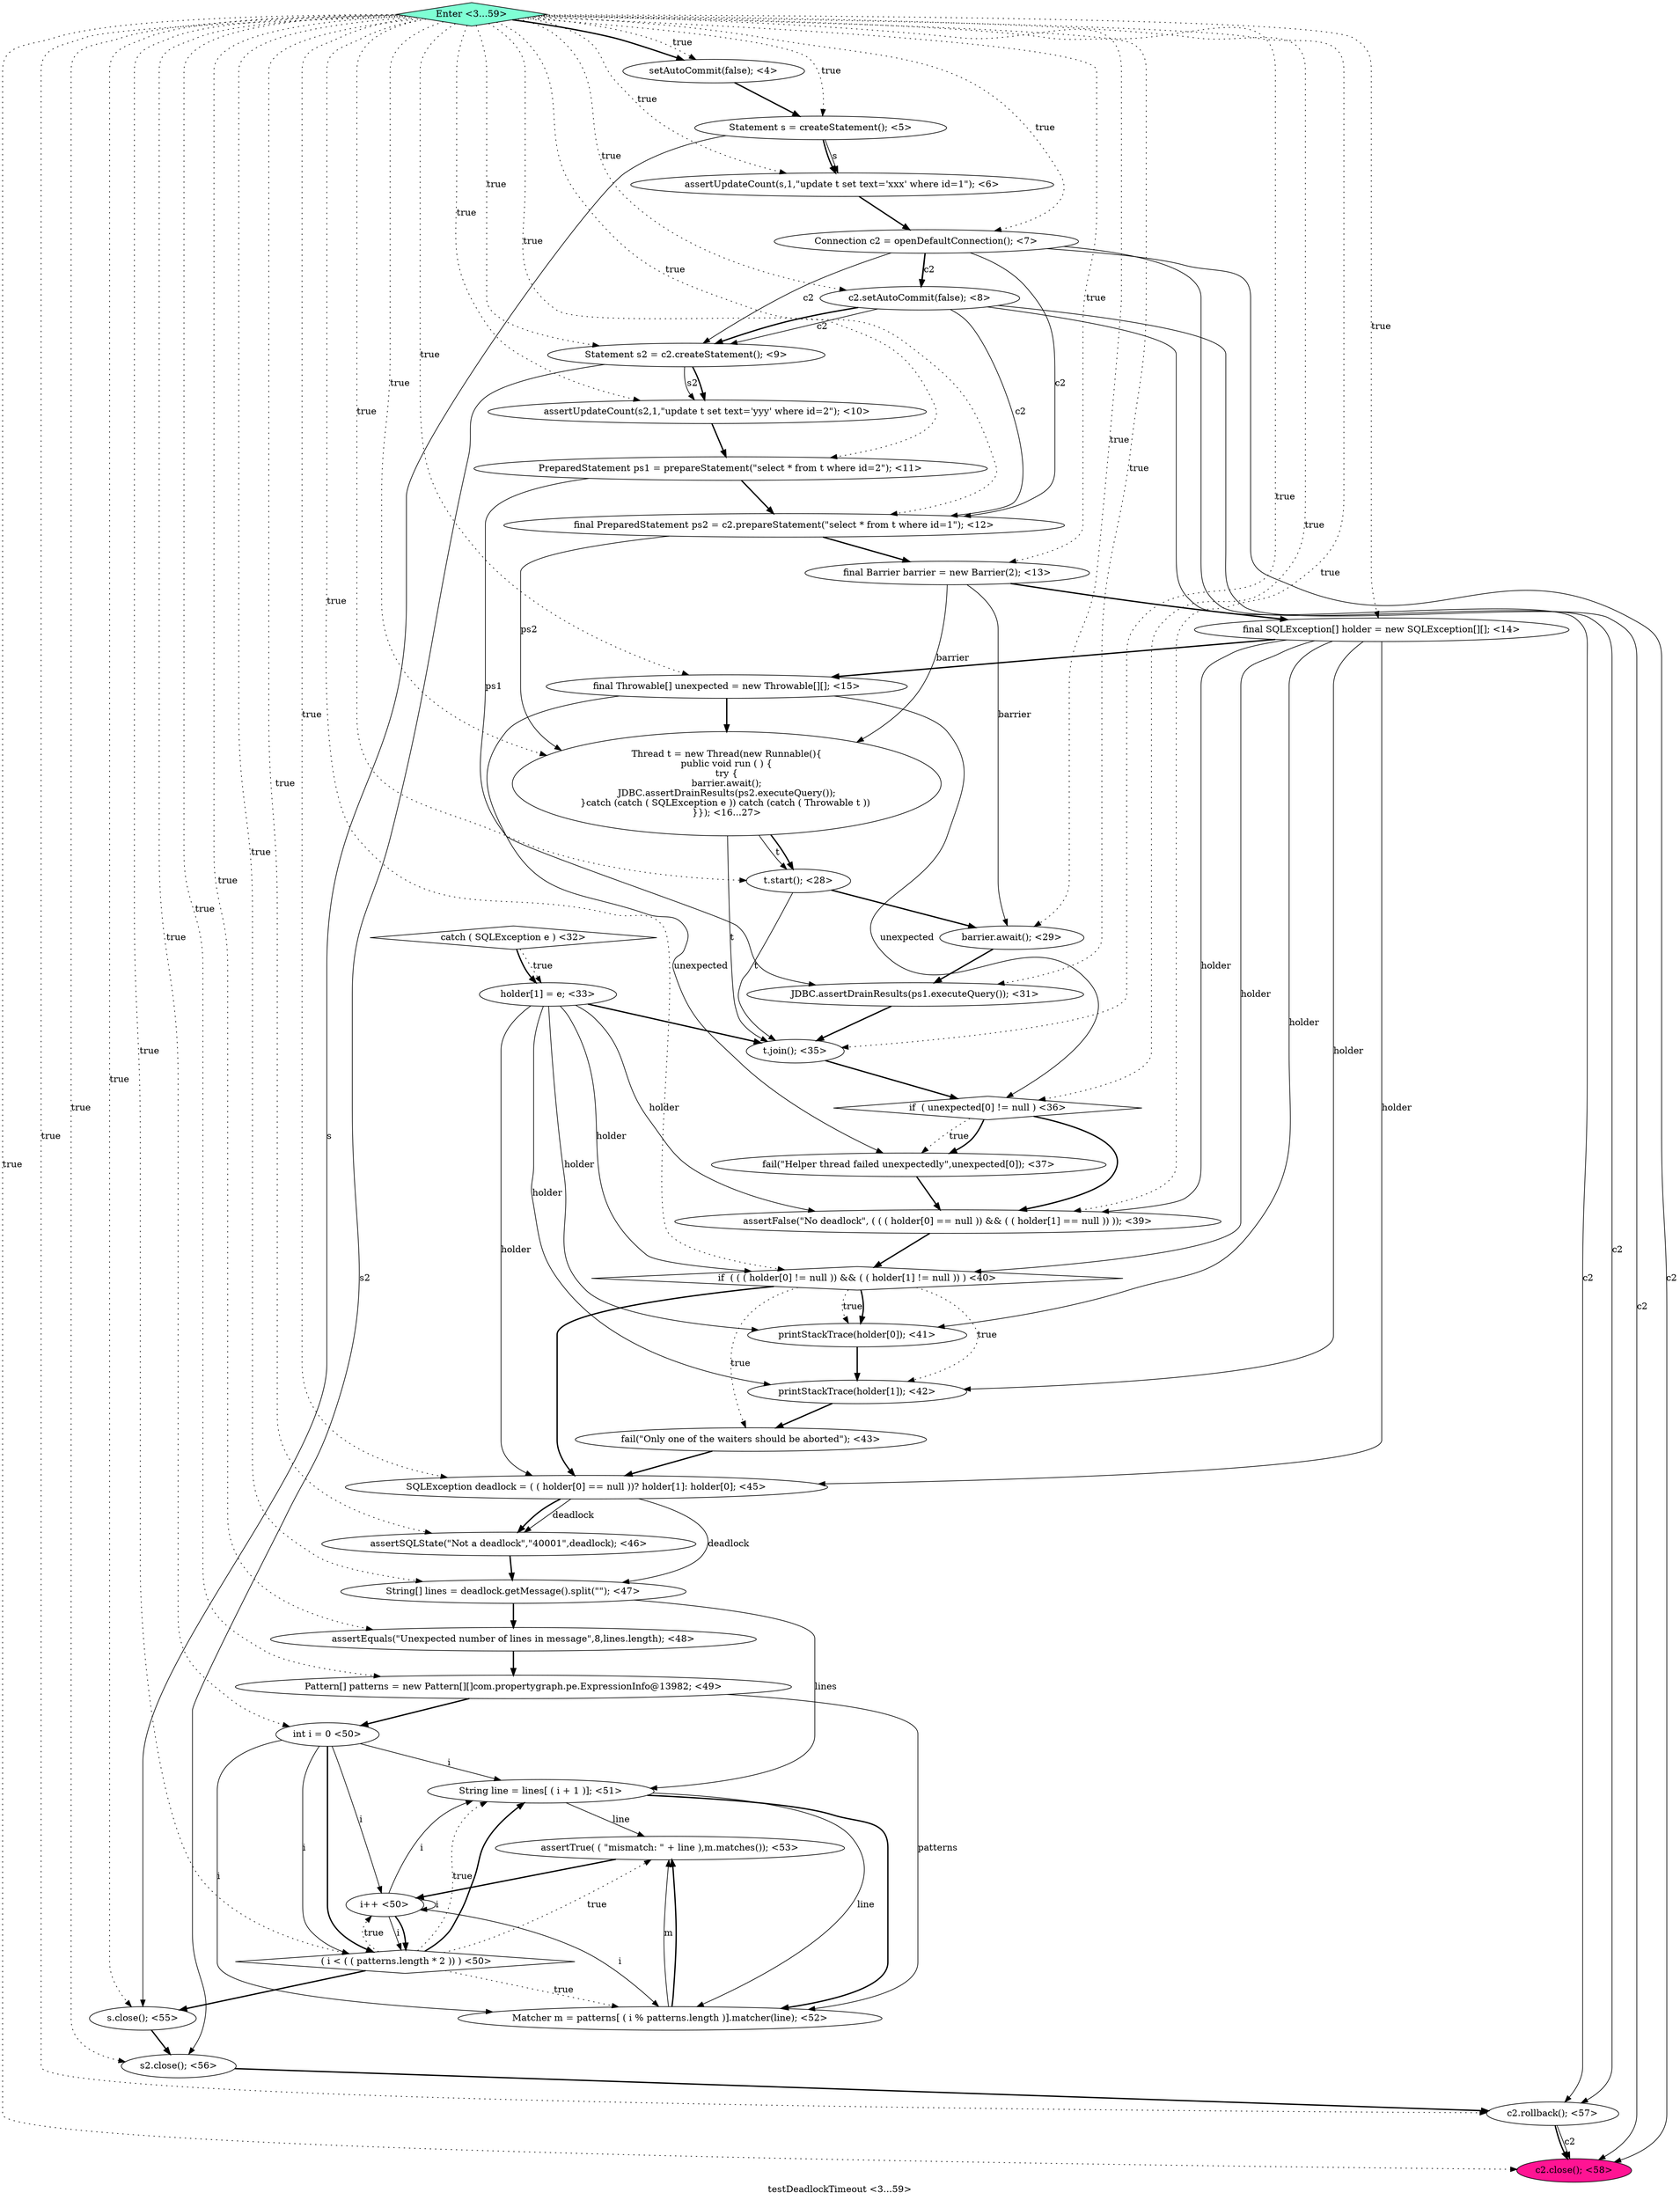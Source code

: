 digraph PDG {
label = "testDeadlockTimeout <3...59>";
0.22 [style = filled, label = "if  ( ( ( holder[0] != null )) && ( ( holder[1] != null )) ) <40>", fillcolor = white, shape = diamond];
0.24 [style = filled, label = "printStackTrace(holder[1]); <42>", fillcolor = white, shape = ellipse];
0.15 [style = filled, label = "JDBC.assertDrainResults(ps1.executeQuery()); <31>", fillcolor = white, shape = ellipse];
0.26 [style = filled, label = "SQLException deadlock = ( ( holder[0] == null ))? holder[1]: holder[0]; <45>", fillcolor = white, shape = ellipse];
0.31 [style = filled, label = "int i = 0 <50>", fillcolor = white, shape = ellipse];
0.33 [style = filled, label = "i++ <50>", fillcolor = white, shape = ellipse];
0.28 [style = filled, label = "String[] lines = deadlock.getMessage().split(\"
\"); <47>", fillcolor = white, shape = ellipse];
0.6 [style = filled, label = "assertUpdateCount(s2,1,\"update t set text='yyy' where id=2\"); <10>", fillcolor = white, shape = ellipse];
0.1 [style = filled, label = "Statement s = createStatement(); <5>", fillcolor = white, shape = ellipse];
0.7 [style = filled, label = "PreparedStatement ps1 = prepareStatement(\"select * from t where id=2\"); <11>", fillcolor = white, shape = ellipse];
0.36 [style = filled, label = "assertTrue( ( \"mismatch: \" + line ),m.matches()); <53>", fillcolor = white, shape = ellipse];
0.38 [style = filled, label = "s2.close(); <56>", fillcolor = white, shape = ellipse];
0.4 [style = filled, label = "c2.setAutoCommit(false); <8>", fillcolor = white, shape = ellipse];
0.25 [style = filled, label = "fail(\"Only one of the waiters should be aborted\"); <43>", fillcolor = white, shape = ellipse];
0.34 [style = filled, label = "String line = lines[ ( i + 1 )]; <51>", fillcolor = white, shape = ellipse];
0.27 [style = filled, label = "assertSQLState(\"Not a deadlock\",\"40001\",deadlock); <46>", fillcolor = white, shape = ellipse];
0.29 [style = filled, label = "assertEquals(\"Unexpected number of lines in message\",8,lines.length); <48>", fillcolor = white, shape = ellipse];
0.9 [style = filled, label = "final Barrier barrier = new Barrier(2); <13>", fillcolor = white, shape = ellipse];
0.13 [style = filled, label = "t.start(); <28>", fillcolor = white, shape = ellipse];
0.2 [style = filled, label = "assertUpdateCount(s,1,\"update t set text='xxx' where id=1\"); <6>", fillcolor = white, shape = ellipse];
0.14 [style = filled, label = "barrier.await(); <29>", fillcolor = white, shape = ellipse];
0.40 [style = filled, label = "c2.close(); <58>", fillcolor = deeppink, shape = ellipse];
0.10 [style = filled, label = "final SQLException[] holder = new SQLException[][]; <14>", fillcolor = white, shape = ellipse];
0.20 [style = filled, label = "fail(\"Helper thread failed unexpectedly\",unexpected[0]); <37>", fillcolor = white, shape = ellipse];
0.3 [style = filled, label = "Connection c2 = openDefaultConnection(); <7>", fillcolor = white, shape = ellipse];
0.5 [style = filled, label = "Statement s2 = c2.createStatement(); <9>", fillcolor = white, shape = ellipse];
0.11 [style = filled, label = "final Throwable[] unexpected = new Throwable[][]; <15>", fillcolor = white, shape = ellipse];
0.12 [style = filled, label = "Thread t = new Thread(new Runnable(){
public void run ( ) {
try {
barrier.await();
JDBC.assertDrainResults(ps2.executeQuery());
}catch (catch ( SQLException e )) catch (catch ( Throwable t )) 
}}); <16...27>", fillcolor = white, shape = ellipse];
0.18 [style = filled, label = "t.join(); <35>", fillcolor = white, shape = ellipse];
0.16 [style = filled, label = "catch ( SQLException e ) <32>", fillcolor = white, shape = diamond];
0.32 [style = filled, label = " ( i < ( ( patterns.length * 2 )) ) <50>", fillcolor = white, shape = diamond];
0.23 [style = filled, label = "printStackTrace(holder[0]); <41>", fillcolor = white, shape = ellipse];
0.8 [style = filled, label = "final PreparedStatement ps2 = c2.prepareStatement(\"select * from t where id=1\"); <12>", fillcolor = white, shape = ellipse];
0.21 [style = filled, label = "assertFalse(\"No deadlock\", ( ( ( holder[0] == null )) && ( ( holder[1] == null )) )); <39>", fillcolor = white, shape = ellipse];
0.19 [style = filled, label = "if  ( unexpected[0] != null ) <36>", fillcolor = white, shape = diamond];
0.39 [style = filled, label = "c2.rollback(); <57>", fillcolor = white, shape = ellipse];
0.35 [style = filled, label = "Matcher m = patterns[ ( i % patterns.length )].matcher(line); <52>", fillcolor = white, shape = ellipse];
0.37 [style = filled, label = "s.close(); <55>", fillcolor = white, shape = ellipse];
0.17 [style = filled, label = "holder[1] = e; <33>", fillcolor = white, shape = ellipse];
0.41 [style = filled, label = "Enter <3...59>", fillcolor = aquamarine, shape = diamond];
0.30 [style = filled, label = "Pattern[] patterns = new Pattern[][]com.propertygraph.pe.ExpressionInfo@13982; <49>", fillcolor = white, shape = ellipse];
0.0 [style = filled, label = "setAutoCommit(false); <4>", fillcolor = white, shape = ellipse];
0.0 -> 0.1 [style = bold, label=""];
0.1 -> 0.2 [style = solid, label="s"];
0.1 -> 0.2 [style = bold, label=""];
0.1 -> 0.37 [style = solid, label="s"];
0.2 -> 0.3 [style = bold, label=""];
0.3 -> 0.4 [style = solid, label="c2"];
0.3 -> 0.4 [style = bold, label=""];
0.3 -> 0.5 [style = solid, label="c2"];
0.3 -> 0.8 [style = solid, label="c2"];
0.3 -> 0.39 [style = solid, label="c2"];
0.3 -> 0.40 [style = solid, label="c2"];
0.4 -> 0.5 [style = solid, label="c2"];
0.4 -> 0.5 [style = bold, label=""];
0.4 -> 0.8 [style = solid, label="c2"];
0.4 -> 0.39 [style = solid, label="c2"];
0.4 -> 0.40 [style = solid, label="c2"];
0.5 -> 0.6 [style = solid, label="s2"];
0.5 -> 0.6 [style = bold, label=""];
0.5 -> 0.38 [style = solid, label="s2"];
0.6 -> 0.7 [style = bold, label=""];
0.7 -> 0.8 [style = bold, label=""];
0.7 -> 0.15 [style = solid, label="ps1"];
0.8 -> 0.9 [style = bold, label=""];
0.8 -> 0.12 [style = solid, label="ps2"];
0.9 -> 0.10 [style = bold, label=""];
0.9 -> 0.12 [style = solid, label="barrier"];
0.9 -> 0.14 [style = solid, label="barrier"];
0.10 -> 0.11 [style = bold, label=""];
0.10 -> 0.21 [style = solid, label="holder"];
0.10 -> 0.22 [style = solid, label="holder"];
0.10 -> 0.23 [style = solid, label="holder"];
0.10 -> 0.24 [style = solid, label="holder"];
0.10 -> 0.26 [style = solid, label="holder"];
0.11 -> 0.12 [style = bold, label=""];
0.11 -> 0.19 [style = solid, label="unexpected"];
0.11 -> 0.20 [style = solid, label="unexpected"];
0.12 -> 0.13 [style = solid, label="t"];
0.12 -> 0.13 [style = bold, label=""];
0.12 -> 0.18 [style = solid, label="t"];
0.13 -> 0.14 [style = bold, label=""];
0.13 -> 0.18 [style = solid, label="t"];
0.14 -> 0.15 [style = bold, label=""];
0.15 -> 0.18 [style = bold, label=""];
0.16 -> 0.17 [style = dotted, label="true"];
0.16 -> 0.17 [style = bold, label=""];
0.17 -> 0.18 [style = bold, label=""];
0.17 -> 0.21 [style = solid, label="holder"];
0.17 -> 0.22 [style = solid, label="holder"];
0.17 -> 0.23 [style = solid, label="holder"];
0.17 -> 0.24 [style = solid, label="holder"];
0.17 -> 0.26 [style = solid, label="holder"];
0.18 -> 0.19 [style = bold, label=""];
0.19 -> 0.20 [style = dotted, label="true"];
0.19 -> 0.20 [style = bold, label=""];
0.19 -> 0.21 [style = bold, label=""];
0.20 -> 0.21 [style = bold, label=""];
0.21 -> 0.22 [style = bold, label=""];
0.22 -> 0.23 [style = dotted, label="true"];
0.22 -> 0.23 [style = bold, label=""];
0.22 -> 0.24 [style = dotted, label="true"];
0.22 -> 0.25 [style = dotted, label="true"];
0.22 -> 0.26 [style = bold, label=""];
0.23 -> 0.24 [style = bold, label=""];
0.24 -> 0.25 [style = bold, label=""];
0.25 -> 0.26 [style = bold, label=""];
0.26 -> 0.27 [style = solid, label="deadlock"];
0.26 -> 0.27 [style = bold, label=""];
0.26 -> 0.28 [style = solid, label="deadlock"];
0.27 -> 0.28 [style = bold, label=""];
0.28 -> 0.29 [style = bold, label=""];
0.28 -> 0.34 [style = solid, label="lines"];
0.29 -> 0.30 [style = bold, label=""];
0.30 -> 0.31 [style = bold, label=""];
0.30 -> 0.35 [style = solid, label="patterns"];
0.31 -> 0.32 [style = solid, label="i"];
0.31 -> 0.32 [style = bold, label=""];
0.31 -> 0.33 [style = solid, label="i"];
0.31 -> 0.34 [style = solid, label="i"];
0.31 -> 0.35 [style = solid, label="i"];
0.32 -> 0.33 [style = dotted, label="true"];
0.32 -> 0.34 [style = dotted, label="true"];
0.32 -> 0.34 [style = bold, label=""];
0.32 -> 0.35 [style = dotted, label="true"];
0.32 -> 0.36 [style = dotted, label="true"];
0.32 -> 0.37 [style = bold, label=""];
0.33 -> 0.32 [style = solid, label="i"];
0.33 -> 0.32 [style = bold, label=""];
0.33 -> 0.33 [style = solid, label="i"];
0.33 -> 0.34 [style = solid, label="i"];
0.33 -> 0.35 [style = solid, label="i"];
0.34 -> 0.35 [style = solid, label="line"];
0.34 -> 0.35 [style = bold, label=""];
0.34 -> 0.36 [style = solid, label="line"];
0.35 -> 0.36 [style = solid, label="m"];
0.35 -> 0.36 [style = bold, label=""];
0.36 -> 0.33 [style = bold, label=""];
0.37 -> 0.38 [style = bold, label=""];
0.38 -> 0.39 [style = bold, label=""];
0.39 -> 0.40 [style = solid, label="c2"];
0.39 -> 0.40 [style = bold, label=""];
0.41 -> 0.0 [style = dotted, label="true"];
0.41 -> 0.0 [style = bold, label=""];
0.41 -> 0.1 [style = dotted, label="true"];
0.41 -> 0.2 [style = dotted, label="true"];
0.41 -> 0.3 [style = dotted, label="true"];
0.41 -> 0.4 [style = dotted, label="true"];
0.41 -> 0.5 [style = dotted, label="true"];
0.41 -> 0.6 [style = dotted, label="true"];
0.41 -> 0.7 [style = dotted, label="true"];
0.41 -> 0.8 [style = dotted, label="true"];
0.41 -> 0.9 [style = dotted, label="true"];
0.41 -> 0.10 [style = dotted, label="true"];
0.41 -> 0.11 [style = dotted, label="true"];
0.41 -> 0.12 [style = dotted, label="true"];
0.41 -> 0.13 [style = dotted, label="true"];
0.41 -> 0.14 [style = dotted, label="true"];
0.41 -> 0.15 [style = dotted, label="true"];
0.41 -> 0.18 [style = dotted, label="true"];
0.41 -> 0.19 [style = dotted, label="true"];
0.41 -> 0.21 [style = dotted, label="true"];
0.41 -> 0.22 [style = dotted, label="true"];
0.41 -> 0.26 [style = dotted, label="true"];
0.41 -> 0.27 [style = dotted, label="true"];
0.41 -> 0.28 [style = dotted, label="true"];
0.41 -> 0.29 [style = dotted, label="true"];
0.41 -> 0.30 [style = dotted, label="true"];
0.41 -> 0.31 [style = dotted, label="true"];
0.41 -> 0.32 [style = dotted, label="true"];
0.41 -> 0.37 [style = dotted, label="true"];
0.41 -> 0.38 [style = dotted, label="true"];
0.41 -> 0.39 [style = dotted, label="true"];
0.41 -> 0.40 [style = dotted, label="true"];
}
